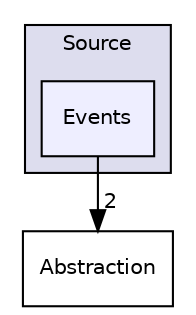digraph "Source/Events" {
  compound=true
  node [ fontsize="10", fontname="Helvetica"];
  edge [ labelfontsize="10", labelfontname="Helvetica"];
  subgraph clusterdir_74389ed8173ad57b461b9d623a1f3867 {
    graph [ bgcolor="#ddddee", pencolor="black", label="Source" fontname="Helvetica", fontsize="10", URL="dir_74389ed8173ad57b461b9d623a1f3867.html"]
  dir_af3a726d13a943051c7c9d42c7c08f2d [shape=box, label="Events", style="filled", fillcolor="#eeeeff", pencolor="black", URL="dir_af3a726d13a943051c7c9d42c7c08f2d.html"];
  }
  dir_9ef54d75f1244f1db9e19ebb3194524d [shape=box label="Abstraction" URL="dir_9ef54d75f1244f1db9e19ebb3194524d.html"];
  dir_af3a726d13a943051c7c9d42c7c08f2d->dir_9ef54d75f1244f1db9e19ebb3194524d [headlabel="2", labeldistance=1.5 headhref="dir_000003_000001.html"];
}
